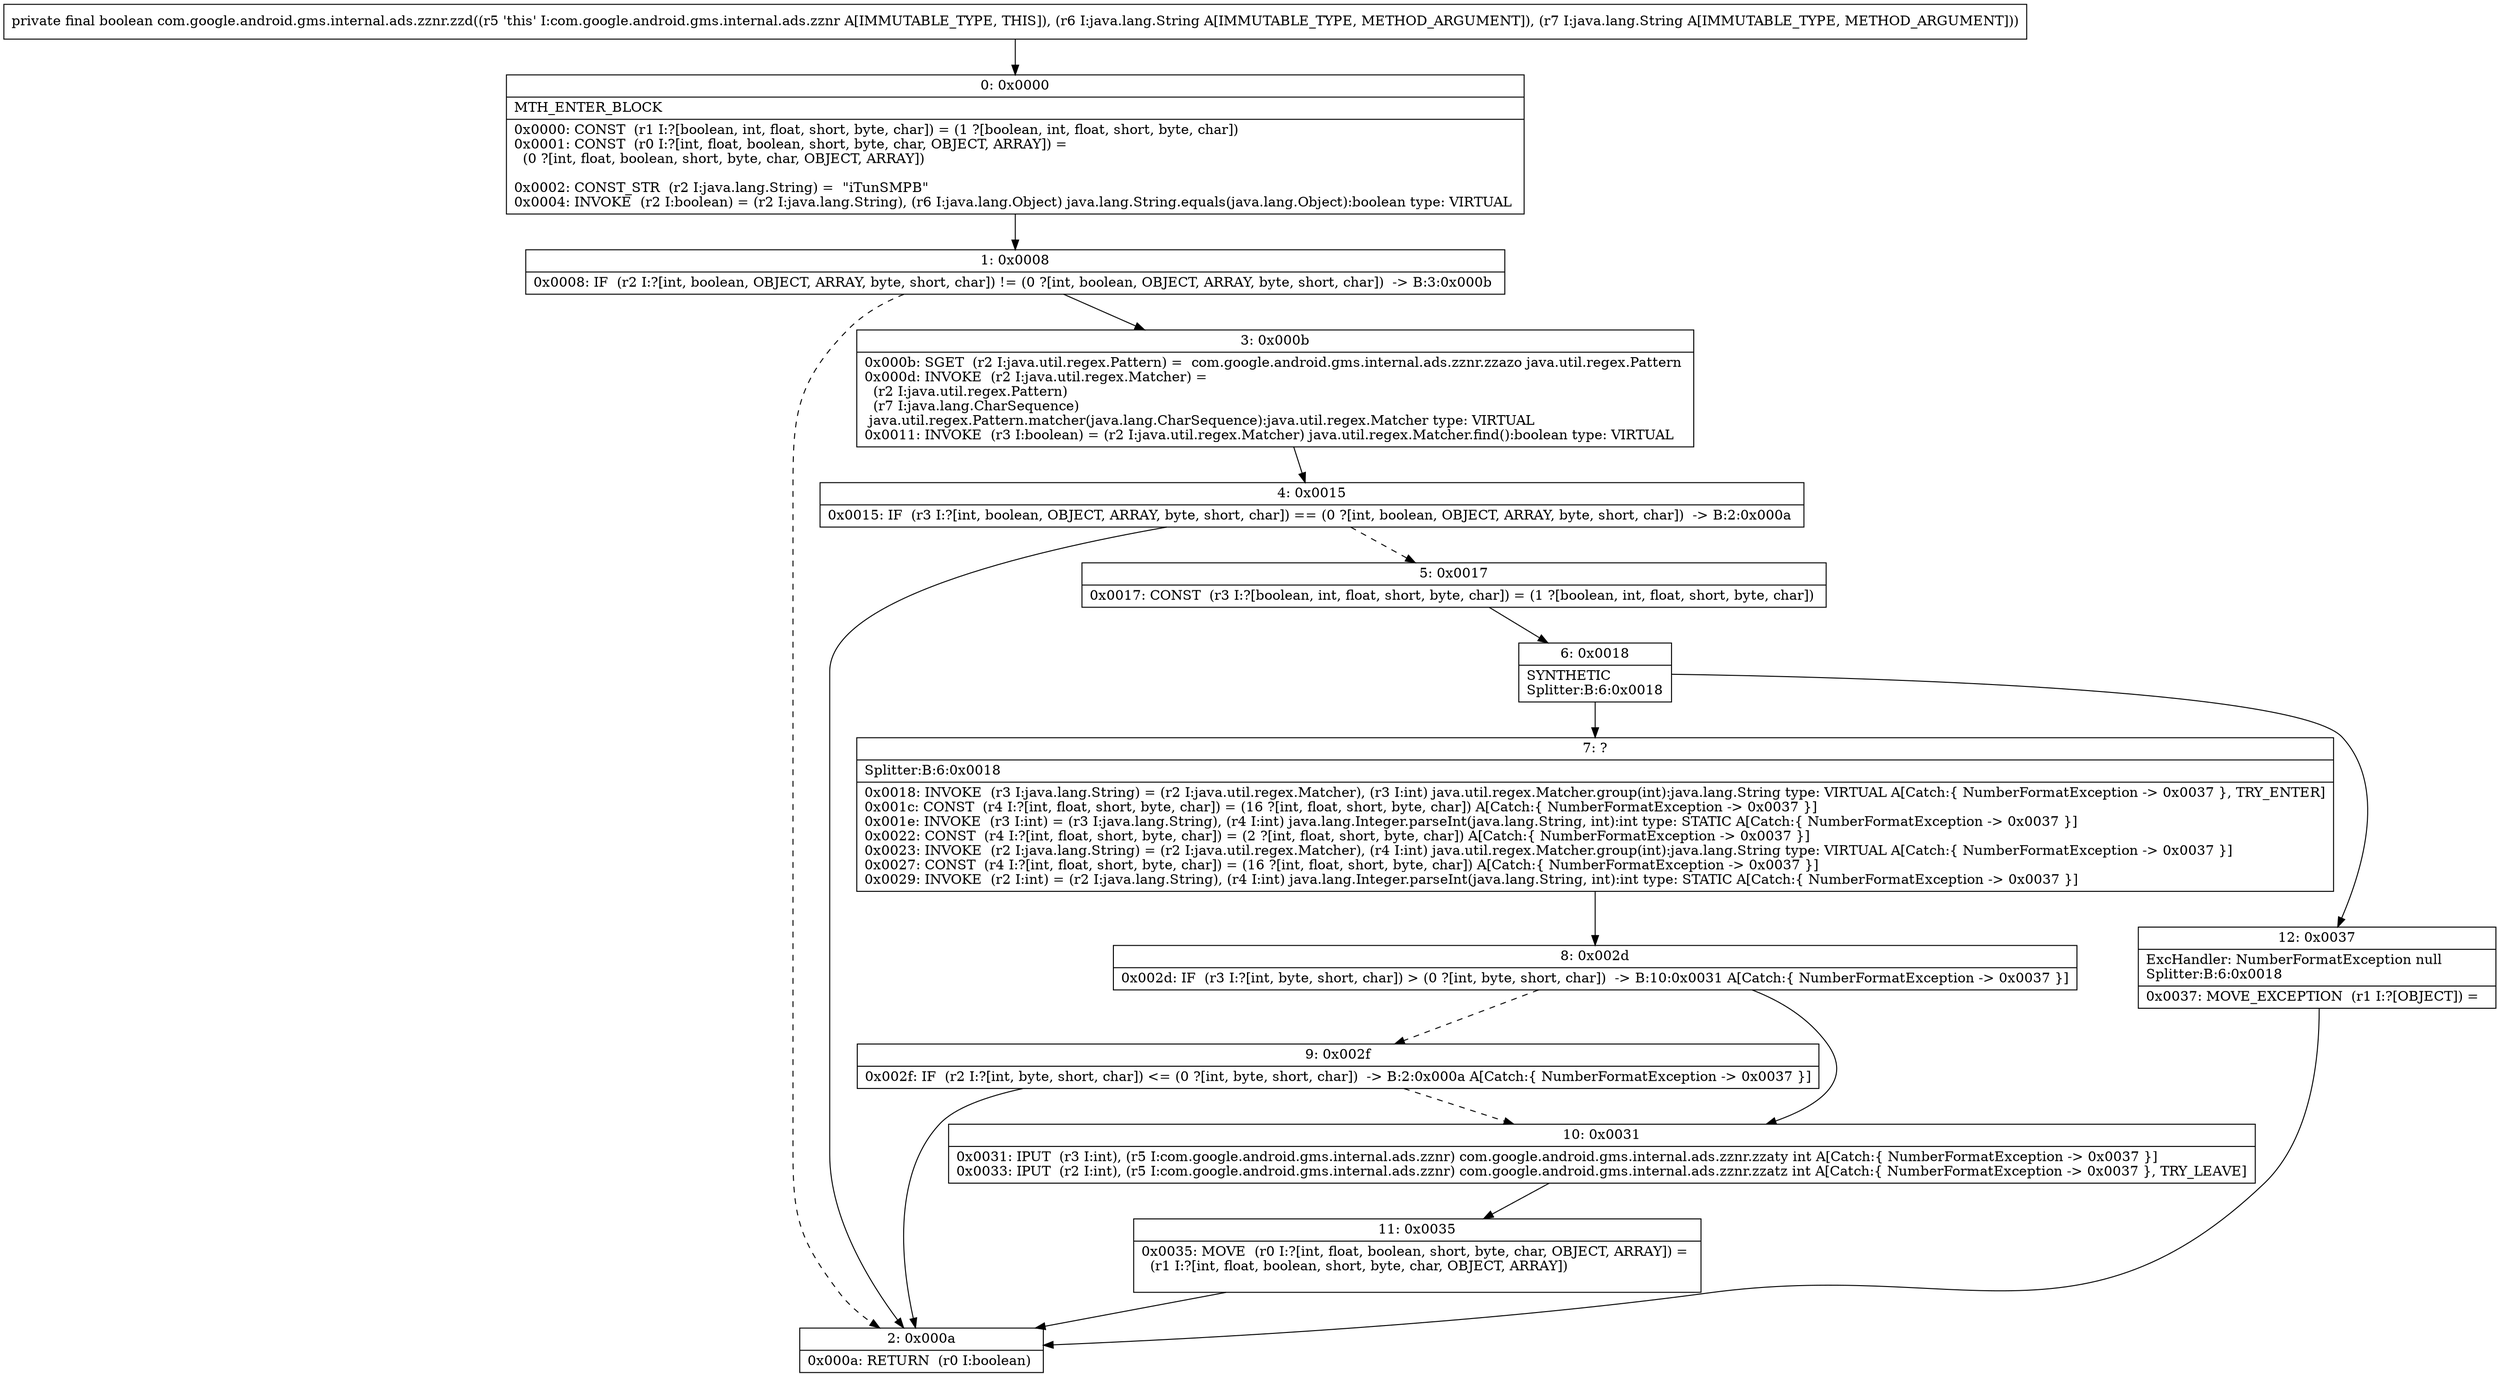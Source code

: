 digraph "CFG forcom.google.android.gms.internal.ads.zznr.zzd(Ljava\/lang\/String;Ljava\/lang\/String;)Z" {
Node_0 [shape=record,label="{0\:\ 0x0000|MTH_ENTER_BLOCK\l|0x0000: CONST  (r1 I:?[boolean, int, float, short, byte, char]) = (1 ?[boolean, int, float, short, byte, char]) \l0x0001: CONST  (r0 I:?[int, float, boolean, short, byte, char, OBJECT, ARRAY]) = \l  (0 ?[int, float, boolean, short, byte, char, OBJECT, ARRAY])\l \l0x0002: CONST_STR  (r2 I:java.lang.String) =  \"iTunSMPB\" \l0x0004: INVOKE  (r2 I:boolean) = (r2 I:java.lang.String), (r6 I:java.lang.Object) java.lang.String.equals(java.lang.Object):boolean type: VIRTUAL \l}"];
Node_1 [shape=record,label="{1\:\ 0x0008|0x0008: IF  (r2 I:?[int, boolean, OBJECT, ARRAY, byte, short, char]) != (0 ?[int, boolean, OBJECT, ARRAY, byte, short, char])  \-\> B:3:0x000b \l}"];
Node_2 [shape=record,label="{2\:\ 0x000a|0x000a: RETURN  (r0 I:boolean) \l}"];
Node_3 [shape=record,label="{3\:\ 0x000b|0x000b: SGET  (r2 I:java.util.regex.Pattern) =  com.google.android.gms.internal.ads.zznr.zzazo java.util.regex.Pattern \l0x000d: INVOKE  (r2 I:java.util.regex.Matcher) = \l  (r2 I:java.util.regex.Pattern)\l  (r7 I:java.lang.CharSequence)\l java.util.regex.Pattern.matcher(java.lang.CharSequence):java.util.regex.Matcher type: VIRTUAL \l0x0011: INVOKE  (r3 I:boolean) = (r2 I:java.util.regex.Matcher) java.util.regex.Matcher.find():boolean type: VIRTUAL \l}"];
Node_4 [shape=record,label="{4\:\ 0x0015|0x0015: IF  (r3 I:?[int, boolean, OBJECT, ARRAY, byte, short, char]) == (0 ?[int, boolean, OBJECT, ARRAY, byte, short, char])  \-\> B:2:0x000a \l}"];
Node_5 [shape=record,label="{5\:\ 0x0017|0x0017: CONST  (r3 I:?[boolean, int, float, short, byte, char]) = (1 ?[boolean, int, float, short, byte, char]) \l}"];
Node_6 [shape=record,label="{6\:\ 0x0018|SYNTHETIC\lSplitter:B:6:0x0018\l}"];
Node_7 [shape=record,label="{7\:\ ?|Splitter:B:6:0x0018\l|0x0018: INVOKE  (r3 I:java.lang.String) = (r2 I:java.util.regex.Matcher), (r3 I:int) java.util.regex.Matcher.group(int):java.lang.String type: VIRTUAL A[Catch:\{ NumberFormatException \-\> 0x0037 \}, TRY_ENTER]\l0x001c: CONST  (r4 I:?[int, float, short, byte, char]) = (16 ?[int, float, short, byte, char]) A[Catch:\{ NumberFormatException \-\> 0x0037 \}]\l0x001e: INVOKE  (r3 I:int) = (r3 I:java.lang.String), (r4 I:int) java.lang.Integer.parseInt(java.lang.String, int):int type: STATIC A[Catch:\{ NumberFormatException \-\> 0x0037 \}]\l0x0022: CONST  (r4 I:?[int, float, short, byte, char]) = (2 ?[int, float, short, byte, char]) A[Catch:\{ NumberFormatException \-\> 0x0037 \}]\l0x0023: INVOKE  (r2 I:java.lang.String) = (r2 I:java.util.regex.Matcher), (r4 I:int) java.util.regex.Matcher.group(int):java.lang.String type: VIRTUAL A[Catch:\{ NumberFormatException \-\> 0x0037 \}]\l0x0027: CONST  (r4 I:?[int, float, short, byte, char]) = (16 ?[int, float, short, byte, char]) A[Catch:\{ NumberFormatException \-\> 0x0037 \}]\l0x0029: INVOKE  (r2 I:int) = (r2 I:java.lang.String), (r4 I:int) java.lang.Integer.parseInt(java.lang.String, int):int type: STATIC A[Catch:\{ NumberFormatException \-\> 0x0037 \}]\l}"];
Node_8 [shape=record,label="{8\:\ 0x002d|0x002d: IF  (r3 I:?[int, byte, short, char]) \> (0 ?[int, byte, short, char])  \-\> B:10:0x0031 A[Catch:\{ NumberFormatException \-\> 0x0037 \}]\l}"];
Node_9 [shape=record,label="{9\:\ 0x002f|0x002f: IF  (r2 I:?[int, byte, short, char]) \<= (0 ?[int, byte, short, char])  \-\> B:2:0x000a A[Catch:\{ NumberFormatException \-\> 0x0037 \}]\l}"];
Node_10 [shape=record,label="{10\:\ 0x0031|0x0031: IPUT  (r3 I:int), (r5 I:com.google.android.gms.internal.ads.zznr) com.google.android.gms.internal.ads.zznr.zzaty int A[Catch:\{ NumberFormatException \-\> 0x0037 \}]\l0x0033: IPUT  (r2 I:int), (r5 I:com.google.android.gms.internal.ads.zznr) com.google.android.gms.internal.ads.zznr.zzatz int A[Catch:\{ NumberFormatException \-\> 0x0037 \}, TRY_LEAVE]\l}"];
Node_11 [shape=record,label="{11\:\ 0x0035|0x0035: MOVE  (r0 I:?[int, float, boolean, short, byte, char, OBJECT, ARRAY]) = \l  (r1 I:?[int, float, boolean, short, byte, char, OBJECT, ARRAY])\l \l}"];
Node_12 [shape=record,label="{12\:\ 0x0037|ExcHandler: NumberFormatException null\lSplitter:B:6:0x0018\l|0x0037: MOVE_EXCEPTION  (r1 I:?[OBJECT]) =  \l}"];
MethodNode[shape=record,label="{private final boolean com.google.android.gms.internal.ads.zznr.zzd((r5 'this' I:com.google.android.gms.internal.ads.zznr A[IMMUTABLE_TYPE, THIS]), (r6 I:java.lang.String A[IMMUTABLE_TYPE, METHOD_ARGUMENT]), (r7 I:java.lang.String A[IMMUTABLE_TYPE, METHOD_ARGUMENT])) }"];
MethodNode -> Node_0;
Node_0 -> Node_1;
Node_1 -> Node_2[style=dashed];
Node_1 -> Node_3;
Node_3 -> Node_4;
Node_4 -> Node_2;
Node_4 -> Node_5[style=dashed];
Node_5 -> Node_6;
Node_6 -> Node_7;
Node_6 -> Node_12;
Node_7 -> Node_8;
Node_8 -> Node_9[style=dashed];
Node_8 -> Node_10;
Node_9 -> Node_2;
Node_9 -> Node_10[style=dashed];
Node_10 -> Node_11;
Node_11 -> Node_2;
Node_12 -> Node_2;
}

